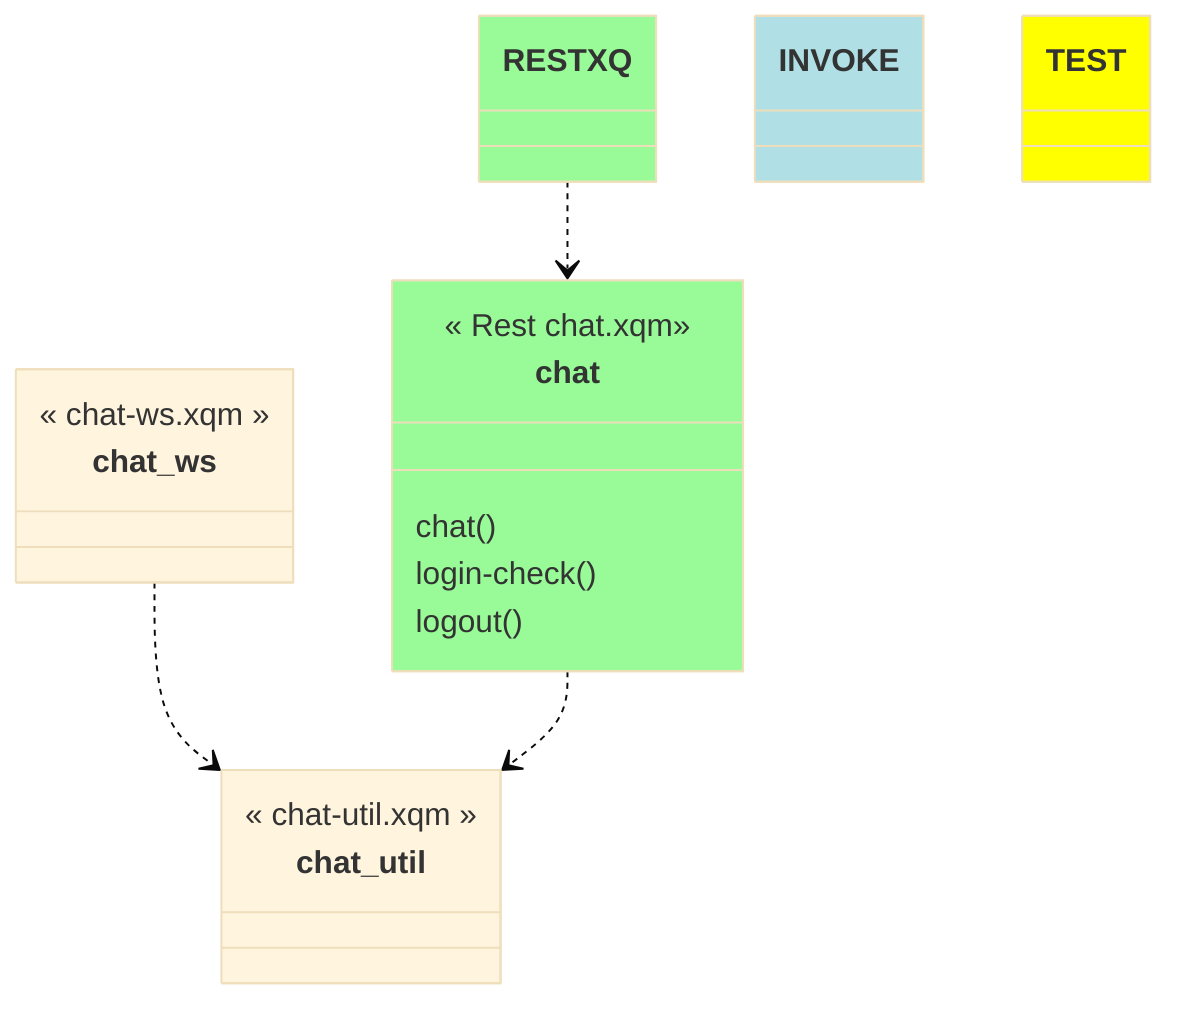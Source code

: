 %%{init: {'securityLevel': 'loose', 'theme':'base'}}%%    
classDiagram
direction TB

class RESTXQ:::cssrest  
class INVOKE:::cssmain  
class TEST:::cssunit

class chat_util { << chat-util.xqm >>}
 class chat_ws { << chat-ws.xqm >>}
 class chat:::cssrest { << Rest chat.xqm>> 

chat()
login-check()
logout()
}
RESTXQ..>chat

chat_ws ..>chat_util 
 chat ..>chat_util 


classDef cssrest fill:palegreen
classDef cssmain fill:powderblue
classDef cssunit fill:yellow

link chat_util "modules/F000001/index.html" "This is a tooltip for chat/util"
 link chat_ws "modules/F000002/index.html" "This is a tooltip for chat-ws"
 link chat "modules/F000003/index.html" "This is a tooltip for chat"